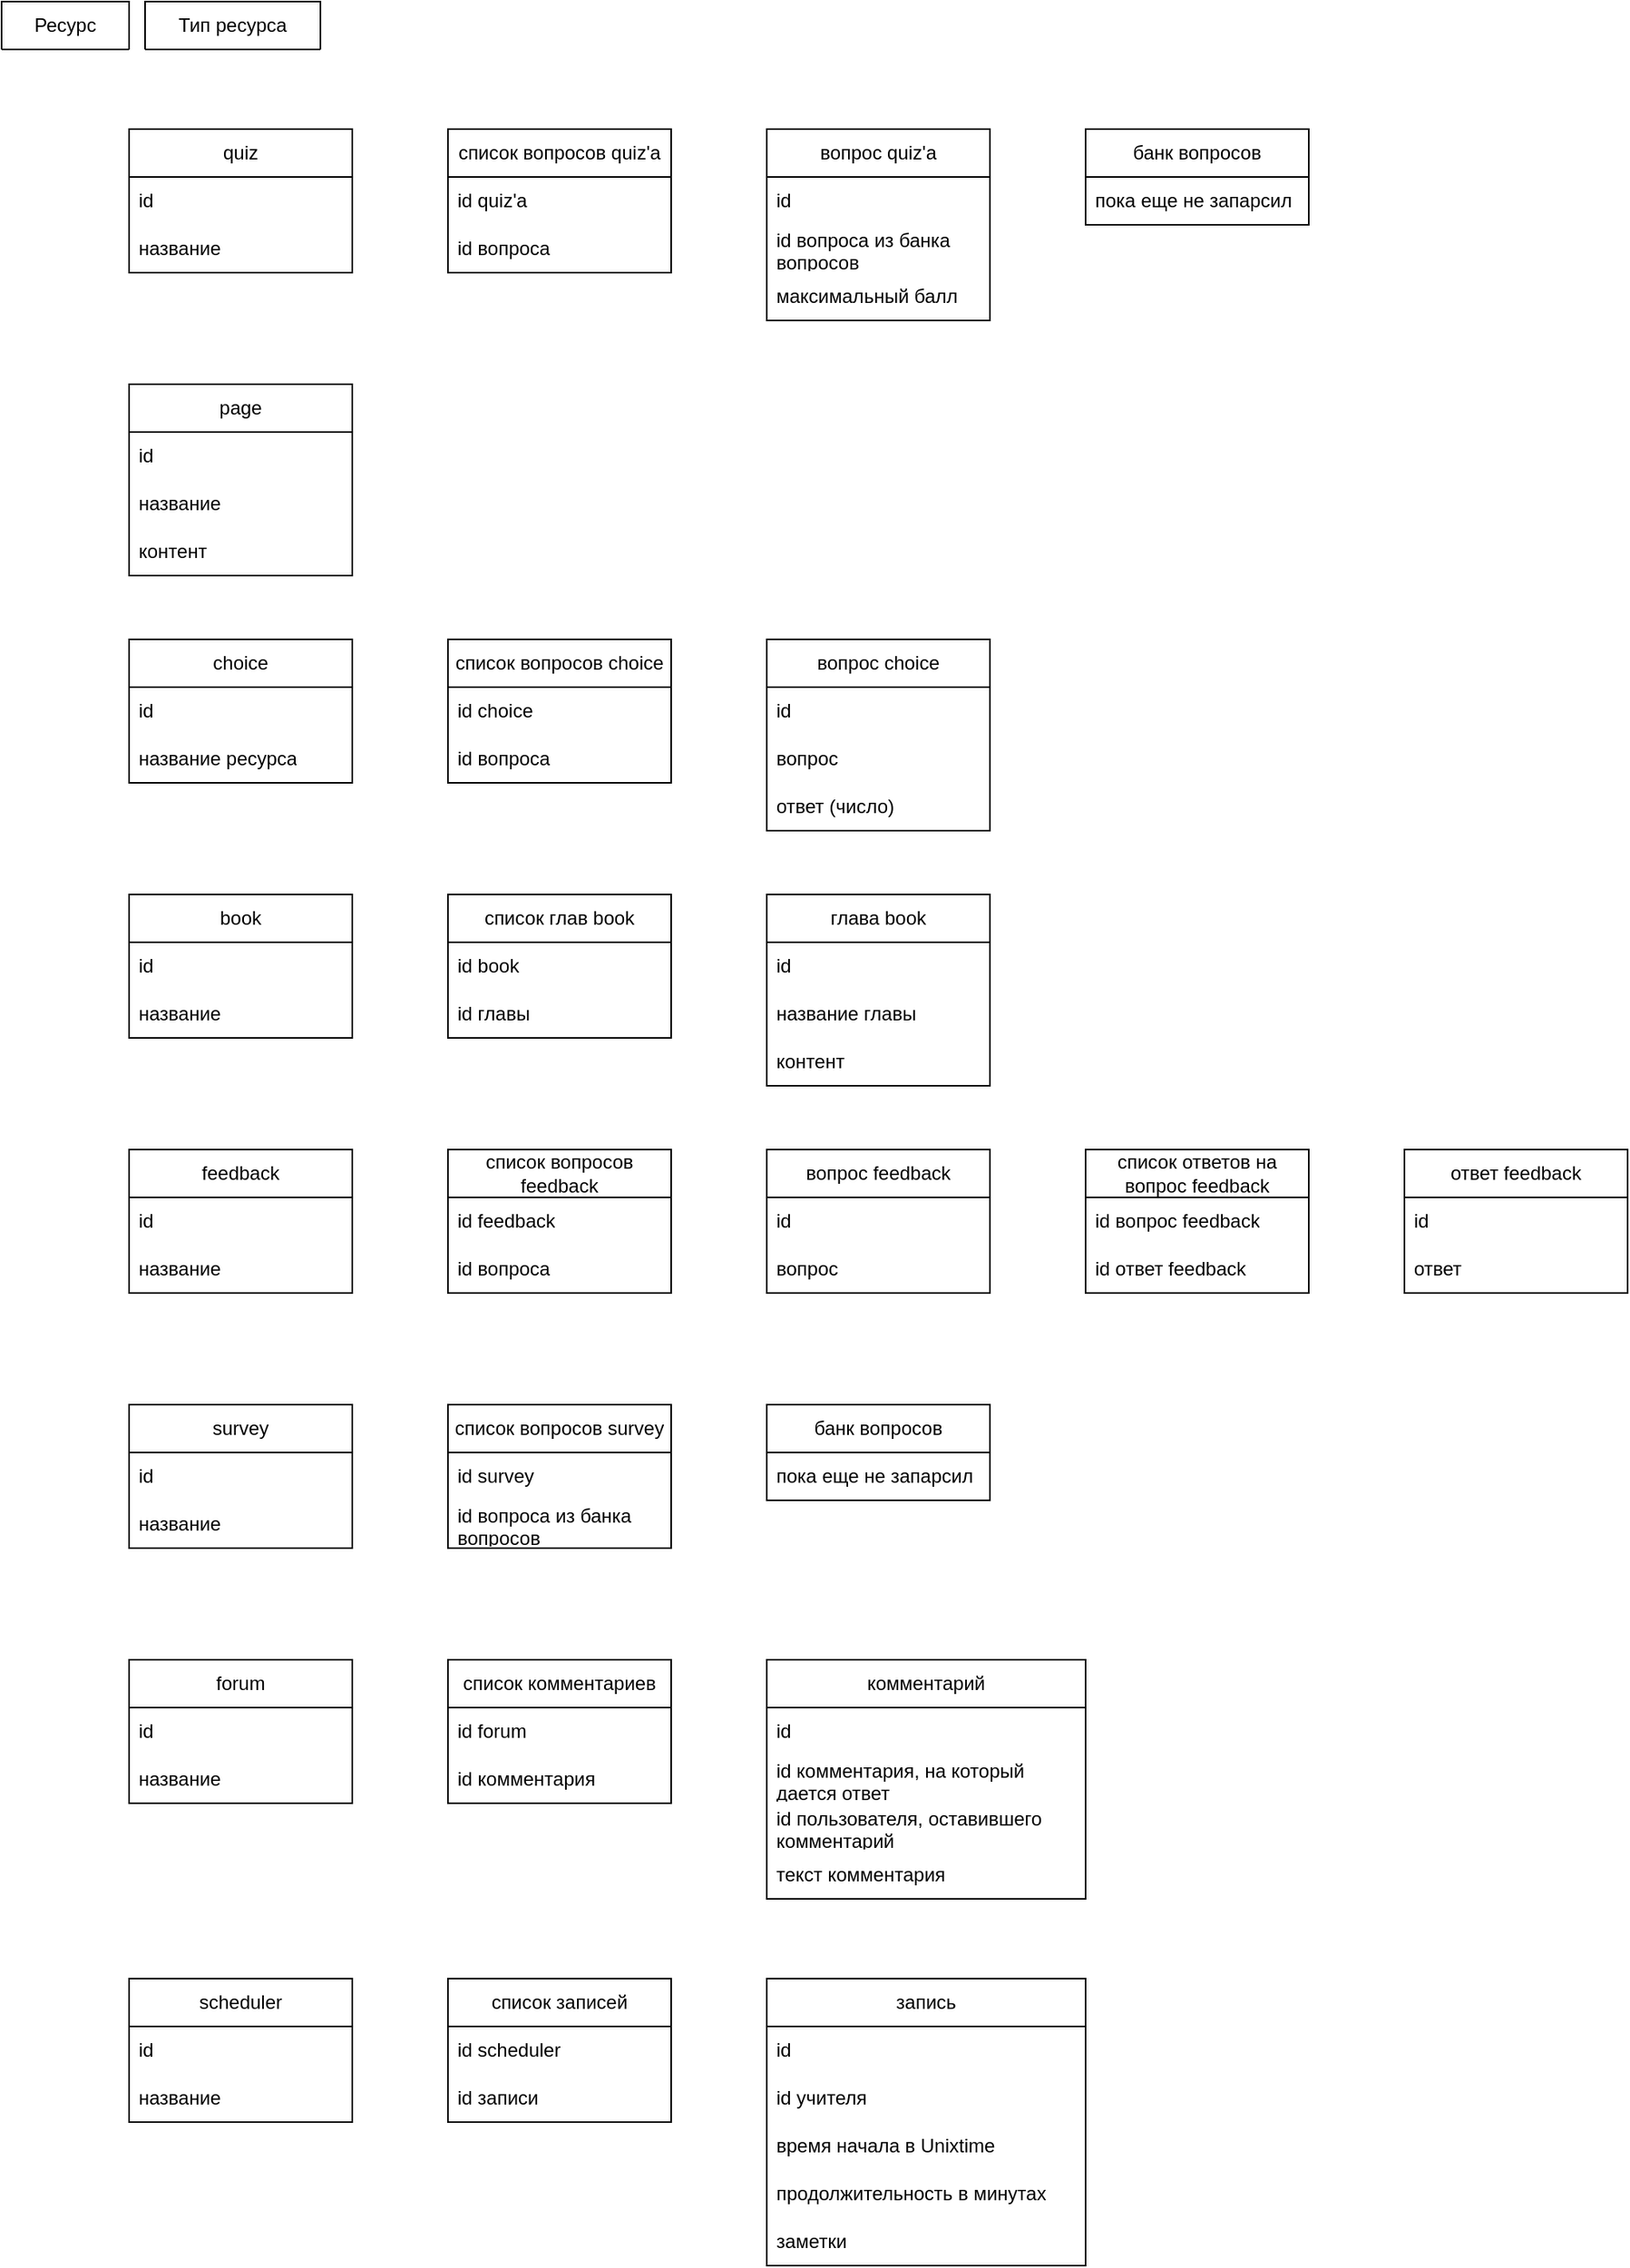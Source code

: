 <mxfile version="22.1.21" type="device">
  <diagram name="Страница — 1" id="N1C-umJUlPI1MsjAGtm_">
    <mxGraphModel dx="1154" dy="538" grid="1" gridSize="10" guides="1" tooltips="1" connect="1" arrows="1" fold="1" page="1" pageScale="1" pageWidth="827" pageHeight="1169" math="0" shadow="0">
      <root>
        <mxCell id="0" />
        <mxCell id="1" parent="0" />
        <mxCell id="MYIVwyquie7jErTl777d-12" value="Ресурс" style="swimlane;fontStyle=0;childLayout=stackLayout;horizontal=1;startSize=30;horizontalStack=0;resizeParent=1;resizeParentMax=0;resizeLast=0;collapsible=1;marginBottom=0;whiteSpace=wrap;html=1;" vertex="1" collapsed="1" parent="1">
          <mxGeometry width="80" height="30" as="geometry">
            <mxRectangle width="140" height="150" as="alternateBounds" />
          </mxGeometry>
        </mxCell>
        <mxCell id="MYIVwyquie7jErTl777d-17" value="id" style="text;strokeColor=none;fillColor=none;align=left;verticalAlign=middle;spacingLeft=4;spacingRight=4;overflow=hidden;points=[[0,0.5],[1,0.5]];portConstraint=eastwest;rotatable=0;whiteSpace=wrap;html=1;" vertex="1" parent="MYIVwyquie7jErTl777d-12">
          <mxGeometry y="30" width="140" height="30" as="geometry" />
        </mxCell>
        <mxCell id="MYIVwyquie7jErTl777d-13" value="id типа ресурса" style="text;strokeColor=none;fillColor=none;align=left;verticalAlign=middle;spacingLeft=4;spacingRight=4;overflow=hidden;points=[[0,0.5],[1,0.5]];portConstraint=eastwest;rotatable=0;whiteSpace=wrap;html=1;" vertex="1" parent="MYIVwyquie7jErTl777d-12">
          <mxGeometry y="60" width="140" height="30" as="geometry" />
        </mxCell>
        <mxCell id="MYIVwyquie7jErTl777d-14" value="название ресурса" style="text;strokeColor=none;fillColor=none;align=left;verticalAlign=middle;spacingLeft=4;spacingRight=4;overflow=hidden;points=[[0,0.5],[1,0.5]];portConstraint=eastwest;rotatable=0;whiteSpace=wrap;html=1;" vertex="1" parent="MYIVwyquie7jErTl777d-12">
          <mxGeometry y="90" width="140" height="30" as="geometry" />
        </mxCell>
        <mxCell id="MYIVwyquie7jErTl777d-23" value="контент" style="text;strokeColor=none;fillColor=none;align=left;verticalAlign=middle;spacingLeft=4;spacingRight=4;overflow=hidden;points=[[0,0.5],[1,0.5]];portConstraint=eastwest;rotatable=0;whiteSpace=wrap;html=1;" vertex="1" parent="MYIVwyquie7jErTl777d-12">
          <mxGeometry y="120" width="140" height="30" as="geometry" />
        </mxCell>
        <mxCell id="MYIVwyquie7jErTl777d-18" value="Тип ресурса" style="swimlane;fontStyle=0;childLayout=stackLayout;horizontal=1;startSize=30;horizontalStack=0;resizeParent=1;resizeParentMax=0;resizeLast=0;collapsible=1;marginBottom=0;whiteSpace=wrap;html=1;" vertex="1" collapsed="1" parent="1">
          <mxGeometry x="90" width="110" height="30" as="geometry">
            <mxRectangle x="160" width="140" height="90" as="alternateBounds" />
          </mxGeometry>
        </mxCell>
        <mxCell id="MYIVwyquie7jErTl777d-19" value="id" style="text;strokeColor=none;fillColor=none;align=left;verticalAlign=middle;spacingLeft=4;spacingRight=4;overflow=hidden;points=[[0,0.5],[1,0.5]];portConstraint=eastwest;rotatable=0;whiteSpace=wrap;html=1;" vertex="1" parent="MYIVwyquie7jErTl777d-18">
          <mxGeometry y="30" width="140" height="30" as="geometry" />
        </mxCell>
        <mxCell id="MYIVwyquie7jErTl777d-20" value="название" style="text;strokeColor=none;fillColor=none;align=left;verticalAlign=middle;spacingLeft=4;spacingRight=4;overflow=hidden;points=[[0,0.5],[1,0.5]];portConstraint=eastwest;rotatable=0;whiteSpace=wrap;html=1;" vertex="1" parent="MYIVwyquie7jErTl777d-18">
          <mxGeometry y="60" width="140" height="30" as="geometry" />
        </mxCell>
        <mxCell id="MYIVwyquie7jErTl777d-24" value="quiz" style="swimlane;fontStyle=0;childLayout=stackLayout;horizontal=1;startSize=30;horizontalStack=0;resizeParent=1;resizeParentMax=0;resizeLast=0;collapsible=1;marginBottom=0;whiteSpace=wrap;html=1;" vertex="1" parent="1">
          <mxGeometry x="80" y="80" width="140" height="90" as="geometry" />
        </mxCell>
        <mxCell id="MYIVwyquie7jErTl777d-28" value="id" style="text;strokeColor=none;fillColor=none;align=left;verticalAlign=middle;spacingLeft=4;spacingRight=4;overflow=hidden;points=[[0,0.5],[1,0.5]];portConstraint=eastwest;rotatable=0;whiteSpace=wrap;html=1;" vertex="1" parent="MYIVwyquie7jErTl777d-24">
          <mxGeometry y="30" width="140" height="30" as="geometry" />
        </mxCell>
        <mxCell id="MYIVwyquie7jErTl777d-25" value="название" style="text;strokeColor=none;fillColor=none;align=left;verticalAlign=middle;spacingLeft=4;spacingRight=4;overflow=hidden;points=[[0,0.5],[1,0.5]];portConstraint=eastwest;rotatable=0;whiteSpace=wrap;html=1;" vertex="1" parent="MYIVwyquie7jErTl777d-24">
          <mxGeometry y="60" width="140" height="30" as="geometry" />
        </mxCell>
        <mxCell id="MYIVwyquie7jErTl777d-30" value="вопрос quiz&#39;а" style="swimlane;fontStyle=0;childLayout=stackLayout;horizontal=1;startSize=30;horizontalStack=0;resizeParent=1;resizeParentMax=0;resizeLast=0;collapsible=1;marginBottom=0;whiteSpace=wrap;html=1;" vertex="1" parent="1">
          <mxGeometry x="480" y="80" width="140" height="120" as="geometry" />
        </mxCell>
        <mxCell id="MYIVwyquie7jErTl777d-31" value="id" style="text;strokeColor=none;fillColor=none;align=left;verticalAlign=middle;spacingLeft=4;spacingRight=4;overflow=hidden;points=[[0,0.5],[1,0.5]];portConstraint=eastwest;rotatable=0;whiteSpace=wrap;html=1;" vertex="1" parent="MYIVwyquie7jErTl777d-30">
          <mxGeometry y="30" width="140" height="30" as="geometry" />
        </mxCell>
        <mxCell id="MYIVwyquie7jErTl777d-32" value="id вопроса из банка вопросов" style="text;strokeColor=none;fillColor=none;align=left;verticalAlign=middle;spacingLeft=4;spacingRight=4;overflow=hidden;points=[[0,0.5],[1,0.5]];portConstraint=eastwest;rotatable=0;whiteSpace=wrap;html=1;" vertex="1" parent="MYIVwyquie7jErTl777d-30">
          <mxGeometry y="60" width="140" height="30" as="geometry" />
        </mxCell>
        <mxCell id="MYIVwyquie7jErTl777d-33" value="максимальный балл" style="text;strokeColor=none;fillColor=none;align=left;verticalAlign=middle;spacingLeft=4;spacingRight=4;overflow=hidden;points=[[0,0.5],[1,0.5]];portConstraint=eastwest;rotatable=0;whiteSpace=wrap;html=1;" vertex="1" parent="MYIVwyquie7jErTl777d-30">
          <mxGeometry y="90" width="140" height="30" as="geometry" />
        </mxCell>
        <mxCell id="MYIVwyquie7jErTl777d-34" value="список вопросов quiz&#39;а" style="swimlane;fontStyle=0;childLayout=stackLayout;horizontal=1;startSize=30;horizontalStack=0;resizeParent=1;resizeParentMax=0;resizeLast=0;collapsible=1;marginBottom=0;whiteSpace=wrap;html=1;" vertex="1" parent="1">
          <mxGeometry x="280" y="80" width="140" height="90" as="geometry" />
        </mxCell>
        <mxCell id="MYIVwyquie7jErTl777d-35" value="id quiz&#39;а" style="text;strokeColor=none;fillColor=none;align=left;verticalAlign=middle;spacingLeft=4;spacingRight=4;overflow=hidden;points=[[0,0.5],[1,0.5]];portConstraint=eastwest;rotatable=0;whiteSpace=wrap;html=1;" vertex="1" parent="MYIVwyquie7jErTl777d-34">
          <mxGeometry y="30" width="140" height="30" as="geometry" />
        </mxCell>
        <mxCell id="MYIVwyquie7jErTl777d-36" value="id вопроса" style="text;strokeColor=none;fillColor=none;align=left;verticalAlign=middle;spacingLeft=4;spacingRight=4;overflow=hidden;points=[[0,0.5],[1,0.5]];portConstraint=eastwest;rotatable=0;whiteSpace=wrap;html=1;" vertex="1" parent="MYIVwyquie7jErTl777d-34">
          <mxGeometry y="60" width="140" height="30" as="geometry" />
        </mxCell>
        <mxCell id="MYIVwyquie7jErTl777d-38" value="банк вопросов" style="swimlane;fontStyle=0;childLayout=stackLayout;horizontal=1;startSize=30;horizontalStack=0;resizeParent=1;resizeParentMax=0;resizeLast=0;collapsible=1;marginBottom=0;whiteSpace=wrap;html=1;" vertex="1" parent="1">
          <mxGeometry x="680" y="80" width="140" height="60" as="geometry" />
        </mxCell>
        <mxCell id="MYIVwyquie7jErTl777d-39" value="пока еще не запарсил" style="text;strokeColor=none;fillColor=none;align=left;verticalAlign=middle;spacingLeft=4;spacingRight=4;overflow=hidden;points=[[0,0.5],[1,0.5]];portConstraint=eastwest;rotatable=0;whiteSpace=wrap;html=1;" vertex="1" parent="MYIVwyquie7jErTl777d-38">
          <mxGeometry y="30" width="140" height="30" as="geometry" />
        </mxCell>
        <mxCell id="MYIVwyquie7jErTl777d-44" value="page" style="swimlane;fontStyle=0;childLayout=stackLayout;horizontal=1;startSize=30;horizontalStack=0;resizeParent=1;resizeParentMax=0;resizeLast=0;collapsible=1;marginBottom=0;whiteSpace=wrap;html=1;" vertex="1" parent="1">
          <mxGeometry x="80" y="240" width="140" height="120" as="geometry" />
        </mxCell>
        <mxCell id="MYIVwyquie7jErTl777d-45" value="id" style="text;strokeColor=none;fillColor=none;align=left;verticalAlign=middle;spacingLeft=4;spacingRight=4;overflow=hidden;points=[[0,0.5],[1,0.5]];portConstraint=eastwest;rotatable=0;whiteSpace=wrap;html=1;" vertex="1" parent="MYIVwyquie7jErTl777d-44">
          <mxGeometry y="30" width="140" height="30" as="geometry" />
        </mxCell>
        <mxCell id="MYIVwyquie7jErTl777d-49" value="название" style="text;strokeColor=none;fillColor=none;align=left;verticalAlign=middle;spacingLeft=4;spacingRight=4;overflow=hidden;points=[[0,0.5],[1,0.5]];portConstraint=eastwest;rotatable=0;whiteSpace=wrap;html=1;" vertex="1" parent="MYIVwyquie7jErTl777d-44">
          <mxGeometry y="60" width="140" height="30" as="geometry" />
        </mxCell>
        <mxCell id="MYIVwyquie7jErTl777d-46" value="контент" style="text;strokeColor=none;fillColor=none;align=left;verticalAlign=middle;spacingLeft=4;spacingRight=4;overflow=hidden;points=[[0,0.5],[1,0.5]];portConstraint=eastwest;rotatable=0;whiteSpace=wrap;html=1;" vertex="1" parent="MYIVwyquie7jErTl777d-44">
          <mxGeometry y="90" width="140" height="30" as="geometry" />
        </mxCell>
        <mxCell id="MYIVwyquie7jErTl777d-58" value="choice" style="swimlane;fontStyle=0;childLayout=stackLayout;horizontal=1;startSize=30;horizontalStack=0;resizeParent=1;resizeParentMax=0;resizeLast=0;collapsible=1;marginBottom=0;whiteSpace=wrap;html=1;" vertex="1" parent="1">
          <mxGeometry x="80" y="400" width="140" height="90" as="geometry" />
        </mxCell>
        <mxCell id="MYIVwyquie7jErTl777d-60" value="id" style="text;strokeColor=none;fillColor=none;align=left;verticalAlign=middle;spacingLeft=4;spacingRight=4;overflow=hidden;points=[[0,0.5],[1,0.5]];portConstraint=eastwest;rotatable=0;whiteSpace=wrap;html=1;" vertex="1" parent="MYIVwyquie7jErTl777d-58">
          <mxGeometry y="30" width="140" height="30" as="geometry" />
        </mxCell>
        <mxCell id="MYIVwyquie7jErTl777d-59" value="название ресурса" style="text;strokeColor=none;fillColor=none;align=left;verticalAlign=middle;spacingLeft=4;spacingRight=4;overflow=hidden;points=[[0,0.5],[1,0.5]];portConstraint=eastwest;rotatable=0;whiteSpace=wrap;html=1;" vertex="1" parent="MYIVwyquie7jErTl777d-58">
          <mxGeometry y="60" width="140" height="30" as="geometry" />
        </mxCell>
        <mxCell id="MYIVwyquie7jErTl777d-62" value="список вопросов choice" style="swimlane;fontStyle=0;childLayout=stackLayout;horizontal=1;startSize=30;horizontalStack=0;resizeParent=1;resizeParentMax=0;resizeLast=0;collapsible=1;marginBottom=0;whiteSpace=wrap;html=1;" vertex="1" parent="1">
          <mxGeometry x="280" y="400" width="140" height="90" as="geometry" />
        </mxCell>
        <mxCell id="MYIVwyquie7jErTl777d-63" value="id choice" style="text;strokeColor=none;fillColor=none;align=left;verticalAlign=middle;spacingLeft=4;spacingRight=4;overflow=hidden;points=[[0,0.5],[1,0.5]];portConstraint=eastwest;rotatable=0;whiteSpace=wrap;html=1;" vertex="1" parent="MYIVwyquie7jErTl777d-62">
          <mxGeometry y="30" width="140" height="30" as="geometry" />
        </mxCell>
        <mxCell id="MYIVwyquie7jErTl777d-64" value="id вопроса" style="text;strokeColor=none;fillColor=none;align=left;verticalAlign=middle;spacingLeft=4;spacingRight=4;overflow=hidden;points=[[0,0.5],[1,0.5]];portConstraint=eastwest;rotatable=0;whiteSpace=wrap;html=1;" vertex="1" parent="MYIVwyquie7jErTl777d-62">
          <mxGeometry y="60" width="140" height="30" as="geometry" />
        </mxCell>
        <mxCell id="MYIVwyquie7jErTl777d-66" value="вопрос choice" style="swimlane;fontStyle=0;childLayout=stackLayout;horizontal=1;startSize=30;horizontalStack=0;resizeParent=1;resizeParentMax=0;resizeLast=0;collapsible=1;marginBottom=0;whiteSpace=wrap;html=1;" vertex="1" parent="1">
          <mxGeometry x="480" y="400" width="140" height="120" as="geometry" />
        </mxCell>
        <mxCell id="MYIVwyquie7jErTl777d-67" value="id" style="text;strokeColor=none;fillColor=none;align=left;verticalAlign=middle;spacingLeft=4;spacingRight=4;overflow=hidden;points=[[0,0.5],[1,0.5]];portConstraint=eastwest;rotatable=0;whiteSpace=wrap;html=1;" vertex="1" parent="MYIVwyquie7jErTl777d-66">
          <mxGeometry y="30" width="140" height="30" as="geometry" />
        </mxCell>
        <mxCell id="MYIVwyquie7jErTl777d-68" value="вопрос" style="text;strokeColor=none;fillColor=none;align=left;verticalAlign=middle;spacingLeft=4;spacingRight=4;overflow=hidden;points=[[0,0.5],[1,0.5]];portConstraint=eastwest;rotatable=0;whiteSpace=wrap;html=1;" vertex="1" parent="MYIVwyquie7jErTl777d-66">
          <mxGeometry y="60" width="140" height="30" as="geometry" />
        </mxCell>
        <mxCell id="MYIVwyquie7jErTl777d-69" value="ответ (число)" style="text;strokeColor=none;fillColor=none;align=left;verticalAlign=middle;spacingLeft=4;spacingRight=4;overflow=hidden;points=[[0,0.5],[1,0.5]];portConstraint=eastwest;rotatable=0;whiteSpace=wrap;html=1;" vertex="1" parent="MYIVwyquie7jErTl777d-66">
          <mxGeometry y="90" width="140" height="30" as="geometry" />
        </mxCell>
        <mxCell id="MYIVwyquie7jErTl777d-70" value="book" style="swimlane;fontStyle=0;childLayout=stackLayout;horizontal=1;startSize=30;horizontalStack=0;resizeParent=1;resizeParentMax=0;resizeLast=0;collapsible=1;marginBottom=0;whiteSpace=wrap;html=1;" vertex="1" parent="1">
          <mxGeometry x="80" y="560" width="140" height="90" as="geometry" />
        </mxCell>
        <mxCell id="MYIVwyquie7jErTl777d-71" value="id" style="text;strokeColor=none;fillColor=none;align=left;verticalAlign=middle;spacingLeft=4;spacingRight=4;overflow=hidden;points=[[0,0.5],[1,0.5]];portConstraint=eastwest;rotatable=0;whiteSpace=wrap;html=1;" vertex="1" parent="MYIVwyquie7jErTl777d-70">
          <mxGeometry y="30" width="140" height="30" as="geometry" />
        </mxCell>
        <mxCell id="MYIVwyquie7jErTl777d-72" value="название" style="text;strokeColor=none;fillColor=none;align=left;verticalAlign=middle;spacingLeft=4;spacingRight=4;overflow=hidden;points=[[0,0.5],[1,0.5]];portConstraint=eastwest;rotatable=0;whiteSpace=wrap;html=1;" vertex="1" parent="MYIVwyquie7jErTl777d-70">
          <mxGeometry y="60" width="140" height="30" as="geometry" />
        </mxCell>
        <mxCell id="MYIVwyquie7jErTl777d-74" value="список глав book" style="swimlane;fontStyle=0;childLayout=stackLayout;horizontal=1;startSize=30;horizontalStack=0;resizeParent=1;resizeParentMax=0;resizeLast=0;collapsible=1;marginBottom=0;whiteSpace=wrap;html=1;" vertex="1" parent="1">
          <mxGeometry x="280" y="560" width="140" height="90" as="geometry" />
        </mxCell>
        <mxCell id="MYIVwyquie7jErTl777d-75" value="id book" style="text;strokeColor=none;fillColor=none;align=left;verticalAlign=middle;spacingLeft=4;spacingRight=4;overflow=hidden;points=[[0,0.5],[1,0.5]];portConstraint=eastwest;rotatable=0;whiteSpace=wrap;html=1;" vertex="1" parent="MYIVwyquie7jErTl777d-74">
          <mxGeometry y="30" width="140" height="30" as="geometry" />
        </mxCell>
        <mxCell id="MYIVwyquie7jErTl777d-76" value="id главы" style="text;strokeColor=none;fillColor=none;align=left;verticalAlign=middle;spacingLeft=4;spacingRight=4;overflow=hidden;points=[[0,0.5],[1,0.5]];portConstraint=eastwest;rotatable=0;whiteSpace=wrap;html=1;" vertex="1" parent="MYIVwyquie7jErTl777d-74">
          <mxGeometry y="60" width="140" height="30" as="geometry" />
        </mxCell>
        <mxCell id="MYIVwyquie7jErTl777d-77" value="глава book" style="swimlane;fontStyle=0;childLayout=stackLayout;horizontal=1;startSize=30;horizontalStack=0;resizeParent=1;resizeParentMax=0;resizeLast=0;collapsible=1;marginBottom=0;whiteSpace=wrap;html=1;" vertex="1" parent="1">
          <mxGeometry x="480" y="560" width="140" height="120" as="geometry" />
        </mxCell>
        <mxCell id="MYIVwyquie7jErTl777d-78" value="id" style="text;strokeColor=none;fillColor=none;align=left;verticalAlign=middle;spacingLeft=4;spacingRight=4;overflow=hidden;points=[[0,0.5],[1,0.5]];portConstraint=eastwest;rotatable=0;whiteSpace=wrap;html=1;" vertex="1" parent="MYIVwyquie7jErTl777d-77">
          <mxGeometry y="30" width="140" height="30" as="geometry" />
        </mxCell>
        <mxCell id="MYIVwyquie7jErTl777d-79" value="название главы" style="text;strokeColor=none;fillColor=none;align=left;verticalAlign=middle;spacingLeft=4;spacingRight=4;overflow=hidden;points=[[0,0.5],[1,0.5]];portConstraint=eastwest;rotatable=0;whiteSpace=wrap;html=1;" vertex="1" parent="MYIVwyquie7jErTl777d-77">
          <mxGeometry y="60" width="140" height="30" as="geometry" />
        </mxCell>
        <mxCell id="MYIVwyquie7jErTl777d-80" value="контент" style="text;strokeColor=none;fillColor=none;align=left;verticalAlign=middle;spacingLeft=4;spacingRight=4;overflow=hidden;points=[[0,0.5],[1,0.5]];portConstraint=eastwest;rotatable=0;whiteSpace=wrap;html=1;" vertex="1" parent="MYIVwyquie7jErTl777d-77">
          <mxGeometry y="90" width="140" height="30" as="geometry" />
        </mxCell>
        <mxCell id="MYIVwyquie7jErTl777d-81" value="feedback" style="swimlane;fontStyle=0;childLayout=stackLayout;horizontal=1;startSize=30;horizontalStack=0;resizeParent=1;resizeParentMax=0;resizeLast=0;collapsible=1;marginBottom=0;whiteSpace=wrap;html=1;" vertex="1" parent="1">
          <mxGeometry x="80" y="720" width="140" height="90" as="geometry" />
        </mxCell>
        <mxCell id="MYIVwyquie7jErTl777d-82" value="id" style="text;strokeColor=none;fillColor=none;align=left;verticalAlign=middle;spacingLeft=4;spacingRight=4;overflow=hidden;points=[[0,0.5],[1,0.5]];portConstraint=eastwest;rotatable=0;whiteSpace=wrap;html=1;" vertex="1" parent="MYIVwyquie7jErTl777d-81">
          <mxGeometry y="30" width="140" height="30" as="geometry" />
        </mxCell>
        <mxCell id="MYIVwyquie7jErTl777d-83" value="название" style="text;strokeColor=none;fillColor=none;align=left;verticalAlign=middle;spacingLeft=4;spacingRight=4;overflow=hidden;points=[[0,0.5],[1,0.5]];portConstraint=eastwest;rotatable=0;whiteSpace=wrap;html=1;" vertex="1" parent="MYIVwyquie7jErTl777d-81">
          <mxGeometry y="60" width="140" height="30" as="geometry" />
        </mxCell>
        <mxCell id="MYIVwyquie7jErTl777d-85" value="список вопросов feedback" style="swimlane;fontStyle=0;childLayout=stackLayout;horizontal=1;startSize=30;horizontalStack=0;resizeParent=1;resizeParentMax=0;resizeLast=0;collapsible=1;marginBottom=0;whiteSpace=wrap;html=1;" vertex="1" parent="1">
          <mxGeometry x="280" y="720" width="140" height="90" as="geometry" />
        </mxCell>
        <mxCell id="MYIVwyquie7jErTl777d-86" value="id feedback" style="text;strokeColor=none;fillColor=none;align=left;verticalAlign=middle;spacingLeft=4;spacingRight=4;overflow=hidden;points=[[0,0.5],[1,0.5]];portConstraint=eastwest;rotatable=0;whiteSpace=wrap;html=1;" vertex="1" parent="MYIVwyquie7jErTl777d-85">
          <mxGeometry y="30" width="140" height="30" as="geometry" />
        </mxCell>
        <mxCell id="MYIVwyquie7jErTl777d-87" value="id вопроса" style="text;strokeColor=none;fillColor=none;align=left;verticalAlign=middle;spacingLeft=4;spacingRight=4;overflow=hidden;points=[[0,0.5],[1,0.5]];portConstraint=eastwest;rotatable=0;whiteSpace=wrap;html=1;" vertex="1" parent="MYIVwyquie7jErTl777d-85">
          <mxGeometry y="60" width="140" height="30" as="geometry" />
        </mxCell>
        <mxCell id="MYIVwyquie7jErTl777d-89" value="вопрос feedback" style="swimlane;fontStyle=0;childLayout=stackLayout;horizontal=1;startSize=30;horizontalStack=0;resizeParent=1;resizeParentMax=0;resizeLast=0;collapsible=1;marginBottom=0;whiteSpace=wrap;html=1;" vertex="1" parent="1">
          <mxGeometry x="480" y="720" width="140" height="90" as="geometry" />
        </mxCell>
        <mxCell id="MYIVwyquie7jErTl777d-90" value="id" style="text;strokeColor=none;fillColor=none;align=left;verticalAlign=middle;spacingLeft=4;spacingRight=4;overflow=hidden;points=[[0,0.5],[1,0.5]];portConstraint=eastwest;rotatable=0;whiteSpace=wrap;html=1;" vertex="1" parent="MYIVwyquie7jErTl777d-89">
          <mxGeometry y="30" width="140" height="30" as="geometry" />
        </mxCell>
        <mxCell id="MYIVwyquie7jErTl777d-91" value="вопрос" style="text;strokeColor=none;fillColor=none;align=left;verticalAlign=middle;spacingLeft=4;spacingRight=4;overflow=hidden;points=[[0,0.5],[1,0.5]];portConstraint=eastwest;rotatable=0;whiteSpace=wrap;html=1;" vertex="1" parent="MYIVwyquie7jErTl777d-89">
          <mxGeometry y="60" width="140" height="30" as="geometry" />
        </mxCell>
        <mxCell id="MYIVwyquie7jErTl777d-93" value="список ответов на вопрос feedback" style="swimlane;fontStyle=0;childLayout=stackLayout;horizontal=1;startSize=30;horizontalStack=0;resizeParent=1;resizeParentMax=0;resizeLast=0;collapsible=1;marginBottom=0;whiteSpace=wrap;html=1;" vertex="1" parent="1">
          <mxGeometry x="680" y="720" width="140" height="90" as="geometry" />
        </mxCell>
        <mxCell id="MYIVwyquie7jErTl777d-94" value="id вопрос feedback" style="text;strokeColor=none;fillColor=none;align=left;verticalAlign=middle;spacingLeft=4;spacingRight=4;overflow=hidden;points=[[0,0.5],[1,0.5]];portConstraint=eastwest;rotatable=0;whiteSpace=wrap;html=1;" vertex="1" parent="MYIVwyquie7jErTl777d-93">
          <mxGeometry y="30" width="140" height="30" as="geometry" />
        </mxCell>
        <mxCell id="MYIVwyquie7jErTl777d-95" value="id ответ feedback" style="text;strokeColor=none;fillColor=none;align=left;verticalAlign=middle;spacingLeft=4;spacingRight=4;overflow=hidden;points=[[0,0.5],[1,0.5]];portConstraint=eastwest;rotatable=0;whiteSpace=wrap;html=1;" vertex="1" parent="MYIVwyquie7jErTl777d-93">
          <mxGeometry y="60" width="140" height="30" as="geometry" />
        </mxCell>
        <mxCell id="MYIVwyquie7jErTl777d-101" value="ответ feedback" style="swimlane;fontStyle=0;childLayout=stackLayout;horizontal=1;startSize=30;horizontalStack=0;resizeParent=1;resizeParentMax=0;resizeLast=0;collapsible=1;marginBottom=0;whiteSpace=wrap;html=1;" vertex="1" parent="1">
          <mxGeometry x="880" y="720" width="140" height="90" as="geometry" />
        </mxCell>
        <mxCell id="MYIVwyquie7jErTl777d-102" value="id" style="text;strokeColor=none;fillColor=none;align=left;verticalAlign=middle;spacingLeft=4;spacingRight=4;overflow=hidden;points=[[0,0.5],[1,0.5]];portConstraint=eastwest;rotatable=0;whiteSpace=wrap;html=1;" vertex="1" parent="MYIVwyquie7jErTl777d-101">
          <mxGeometry y="30" width="140" height="30" as="geometry" />
        </mxCell>
        <mxCell id="MYIVwyquie7jErTl777d-103" value="ответ" style="text;strokeColor=none;fillColor=none;align=left;verticalAlign=middle;spacingLeft=4;spacingRight=4;overflow=hidden;points=[[0,0.5],[1,0.5]];portConstraint=eastwest;rotatable=0;whiteSpace=wrap;html=1;" vertex="1" parent="MYIVwyquie7jErTl777d-101">
          <mxGeometry y="60" width="140" height="30" as="geometry" />
        </mxCell>
        <mxCell id="MYIVwyquie7jErTl777d-104" value="survey" style="swimlane;fontStyle=0;childLayout=stackLayout;horizontal=1;startSize=30;horizontalStack=0;resizeParent=1;resizeParentMax=0;resizeLast=0;collapsible=1;marginBottom=0;whiteSpace=wrap;html=1;" vertex="1" parent="1">
          <mxGeometry x="80" y="880" width="140" height="90" as="geometry" />
        </mxCell>
        <mxCell id="MYIVwyquie7jErTl777d-105" value="id" style="text;strokeColor=none;fillColor=none;align=left;verticalAlign=middle;spacingLeft=4;spacingRight=4;overflow=hidden;points=[[0,0.5],[1,0.5]];portConstraint=eastwest;rotatable=0;whiteSpace=wrap;html=1;" vertex="1" parent="MYIVwyquie7jErTl777d-104">
          <mxGeometry y="30" width="140" height="30" as="geometry" />
        </mxCell>
        <mxCell id="MYIVwyquie7jErTl777d-106" value="название" style="text;strokeColor=none;fillColor=none;align=left;verticalAlign=middle;spacingLeft=4;spacingRight=4;overflow=hidden;points=[[0,0.5],[1,0.5]];portConstraint=eastwest;rotatable=0;whiteSpace=wrap;html=1;" vertex="1" parent="MYIVwyquie7jErTl777d-104">
          <mxGeometry y="60" width="140" height="30" as="geometry" />
        </mxCell>
        <mxCell id="MYIVwyquie7jErTl777d-108" value="список вопросов survey" style="swimlane;fontStyle=0;childLayout=stackLayout;horizontal=1;startSize=30;horizontalStack=0;resizeParent=1;resizeParentMax=0;resizeLast=0;collapsible=1;marginBottom=0;whiteSpace=wrap;html=1;" vertex="1" parent="1">
          <mxGeometry x="280" y="880" width="140" height="90" as="geometry" />
        </mxCell>
        <mxCell id="MYIVwyquie7jErTl777d-109" value="id&amp;nbsp;survey" style="text;strokeColor=none;fillColor=none;align=left;verticalAlign=middle;spacingLeft=4;spacingRight=4;overflow=hidden;points=[[0,0.5],[1,0.5]];portConstraint=eastwest;rotatable=0;whiteSpace=wrap;html=1;" vertex="1" parent="MYIVwyquie7jErTl777d-108">
          <mxGeometry y="30" width="140" height="30" as="geometry" />
        </mxCell>
        <mxCell id="MYIVwyquie7jErTl777d-110" value="id вопроса из банка вопросов" style="text;strokeColor=none;fillColor=none;align=left;verticalAlign=middle;spacingLeft=4;spacingRight=4;overflow=hidden;points=[[0,0.5],[1,0.5]];portConstraint=eastwest;rotatable=0;whiteSpace=wrap;html=1;" vertex="1" parent="MYIVwyquie7jErTl777d-108">
          <mxGeometry y="60" width="140" height="30" as="geometry" />
        </mxCell>
        <mxCell id="MYIVwyquie7jErTl777d-114" value="банк вопросов" style="swimlane;fontStyle=0;childLayout=stackLayout;horizontal=1;startSize=30;horizontalStack=0;resizeParent=1;resizeParentMax=0;resizeLast=0;collapsible=1;marginBottom=0;whiteSpace=wrap;html=1;" vertex="1" parent="1">
          <mxGeometry x="480" y="880" width="140" height="60" as="geometry" />
        </mxCell>
        <mxCell id="MYIVwyquie7jErTl777d-115" value="пока еще не запарсил" style="text;strokeColor=none;fillColor=none;align=left;verticalAlign=middle;spacingLeft=4;spacingRight=4;overflow=hidden;points=[[0,0.5],[1,0.5]];portConstraint=eastwest;rotatable=0;whiteSpace=wrap;html=1;" vertex="1" parent="MYIVwyquie7jErTl777d-114">
          <mxGeometry y="30" width="140" height="30" as="geometry" />
        </mxCell>
        <mxCell id="MYIVwyquie7jErTl777d-116" value="forum" style="swimlane;fontStyle=0;childLayout=stackLayout;horizontal=1;startSize=30;horizontalStack=0;resizeParent=1;resizeParentMax=0;resizeLast=0;collapsible=1;marginBottom=0;whiteSpace=wrap;html=1;" vertex="1" parent="1">
          <mxGeometry x="80" y="1040" width="140" height="90" as="geometry" />
        </mxCell>
        <mxCell id="MYIVwyquie7jErTl777d-117" value="id" style="text;strokeColor=none;fillColor=none;align=left;verticalAlign=middle;spacingLeft=4;spacingRight=4;overflow=hidden;points=[[0,0.5],[1,0.5]];portConstraint=eastwest;rotatable=0;whiteSpace=wrap;html=1;" vertex="1" parent="MYIVwyquie7jErTl777d-116">
          <mxGeometry y="30" width="140" height="30" as="geometry" />
        </mxCell>
        <mxCell id="MYIVwyquie7jErTl777d-118" value="название" style="text;strokeColor=none;fillColor=none;align=left;verticalAlign=middle;spacingLeft=4;spacingRight=4;overflow=hidden;points=[[0,0.5],[1,0.5]];portConstraint=eastwest;rotatable=0;whiteSpace=wrap;html=1;" vertex="1" parent="MYIVwyquie7jErTl777d-116">
          <mxGeometry y="60" width="140" height="30" as="geometry" />
        </mxCell>
        <mxCell id="MYIVwyquie7jErTl777d-121" value="список комментариев" style="swimlane;fontStyle=0;childLayout=stackLayout;horizontal=1;startSize=30;horizontalStack=0;resizeParent=1;resizeParentMax=0;resizeLast=0;collapsible=1;marginBottom=0;whiteSpace=wrap;html=1;" vertex="1" parent="1">
          <mxGeometry x="280" y="1040" width="140" height="90" as="geometry" />
        </mxCell>
        <mxCell id="MYIVwyquie7jErTl777d-122" value="id forum" style="text;strokeColor=none;fillColor=none;align=left;verticalAlign=middle;spacingLeft=4;spacingRight=4;overflow=hidden;points=[[0,0.5],[1,0.5]];portConstraint=eastwest;rotatable=0;whiteSpace=wrap;html=1;" vertex="1" parent="MYIVwyquie7jErTl777d-121">
          <mxGeometry y="30" width="140" height="30" as="geometry" />
        </mxCell>
        <mxCell id="MYIVwyquie7jErTl777d-123" value="id комментария" style="text;strokeColor=none;fillColor=none;align=left;verticalAlign=middle;spacingLeft=4;spacingRight=4;overflow=hidden;points=[[0,0.5],[1,0.5]];portConstraint=eastwest;rotatable=0;whiteSpace=wrap;html=1;" vertex="1" parent="MYIVwyquie7jErTl777d-121">
          <mxGeometry y="60" width="140" height="30" as="geometry" />
        </mxCell>
        <mxCell id="MYIVwyquie7jErTl777d-125" value="комментарий" style="swimlane;fontStyle=0;childLayout=stackLayout;horizontal=1;startSize=30;horizontalStack=0;resizeParent=1;resizeParentMax=0;resizeLast=0;collapsible=1;marginBottom=0;whiteSpace=wrap;html=1;" vertex="1" parent="1">
          <mxGeometry x="480" y="1040" width="200" height="150" as="geometry" />
        </mxCell>
        <mxCell id="MYIVwyquie7jErTl777d-126" value="id" style="text;strokeColor=none;fillColor=none;align=left;verticalAlign=middle;spacingLeft=4;spacingRight=4;overflow=hidden;points=[[0,0.5],[1,0.5]];portConstraint=eastwest;rotatable=0;whiteSpace=wrap;html=1;" vertex="1" parent="MYIVwyquie7jErTl777d-125">
          <mxGeometry y="30" width="200" height="30" as="geometry" />
        </mxCell>
        <mxCell id="MYIVwyquie7jErTl777d-127" value="id комментария, на который дается ответ" style="text;strokeColor=none;fillColor=none;align=left;verticalAlign=middle;spacingLeft=4;spacingRight=4;overflow=hidden;points=[[0,0.5],[1,0.5]];portConstraint=eastwest;rotatable=0;whiteSpace=wrap;html=1;" vertex="1" parent="MYIVwyquie7jErTl777d-125">
          <mxGeometry y="60" width="200" height="30" as="geometry" />
        </mxCell>
        <mxCell id="MYIVwyquie7jErTl777d-128" value="id пользователя, оставившего комментарий" style="text;strokeColor=none;fillColor=none;align=left;verticalAlign=middle;spacingLeft=4;spacingRight=4;overflow=hidden;points=[[0,0.5],[1,0.5]];portConstraint=eastwest;rotatable=0;whiteSpace=wrap;html=1;" vertex="1" parent="MYIVwyquie7jErTl777d-125">
          <mxGeometry y="90" width="200" height="30" as="geometry" />
        </mxCell>
        <mxCell id="MYIVwyquie7jErTl777d-129" value="текст комментария" style="text;strokeColor=none;fillColor=none;align=left;verticalAlign=middle;spacingLeft=4;spacingRight=4;overflow=hidden;points=[[0,0.5],[1,0.5]];portConstraint=eastwest;rotatable=0;whiteSpace=wrap;html=1;" vertex="1" parent="MYIVwyquie7jErTl777d-125">
          <mxGeometry y="120" width="200" height="30" as="geometry" />
        </mxCell>
        <mxCell id="MYIVwyquie7jErTl777d-130" value="scheduler" style="swimlane;fontStyle=0;childLayout=stackLayout;horizontal=1;startSize=30;horizontalStack=0;resizeParent=1;resizeParentMax=0;resizeLast=0;collapsible=1;marginBottom=0;whiteSpace=wrap;html=1;" vertex="1" parent="1">
          <mxGeometry x="80" y="1240" width="140" height="90" as="geometry" />
        </mxCell>
        <mxCell id="MYIVwyquie7jErTl777d-131" value="id" style="text;strokeColor=none;fillColor=none;align=left;verticalAlign=middle;spacingLeft=4;spacingRight=4;overflow=hidden;points=[[0,0.5],[1,0.5]];portConstraint=eastwest;rotatable=0;whiteSpace=wrap;html=1;" vertex="1" parent="MYIVwyquie7jErTl777d-130">
          <mxGeometry y="30" width="140" height="30" as="geometry" />
        </mxCell>
        <mxCell id="MYIVwyquie7jErTl777d-132" value="название" style="text;strokeColor=none;fillColor=none;align=left;verticalAlign=middle;spacingLeft=4;spacingRight=4;overflow=hidden;points=[[0,0.5],[1,0.5]];portConstraint=eastwest;rotatable=0;whiteSpace=wrap;html=1;" vertex="1" parent="MYIVwyquie7jErTl777d-130">
          <mxGeometry y="60" width="140" height="30" as="geometry" />
        </mxCell>
        <mxCell id="MYIVwyquie7jErTl777d-134" value="список записей" style="swimlane;fontStyle=0;childLayout=stackLayout;horizontal=1;startSize=30;horizontalStack=0;resizeParent=1;resizeParentMax=0;resizeLast=0;collapsible=1;marginBottom=0;whiteSpace=wrap;html=1;" vertex="1" parent="1">
          <mxGeometry x="280" y="1240" width="140" height="90" as="geometry" />
        </mxCell>
        <mxCell id="MYIVwyquie7jErTl777d-135" value="id&amp;nbsp;scheduler" style="text;strokeColor=none;fillColor=none;align=left;verticalAlign=middle;spacingLeft=4;spacingRight=4;overflow=hidden;points=[[0,0.5],[1,0.5]];portConstraint=eastwest;rotatable=0;whiteSpace=wrap;html=1;" vertex="1" parent="MYIVwyquie7jErTl777d-134">
          <mxGeometry y="30" width="140" height="30" as="geometry" />
        </mxCell>
        <mxCell id="MYIVwyquie7jErTl777d-136" value="id записи" style="text;strokeColor=none;fillColor=none;align=left;verticalAlign=middle;spacingLeft=4;spacingRight=4;overflow=hidden;points=[[0,0.5],[1,0.5]];portConstraint=eastwest;rotatable=0;whiteSpace=wrap;html=1;" vertex="1" parent="MYIVwyquie7jErTl777d-134">
          <mxGeometry y="60" width="140" height="30" as="geometry" />
        </mxCell>
        <mxCell id="MYIVwyquie7jErTl777d-137" value="запись" style="swimlane;fontStyle=0;childLayout=stackLayout;horizontal=1;startSize=30;horizontalStack=0;resizeParent=1;resizeParentMax=0;resizeLast=0;collapsible=1;marginBottom=0;whiteSpace=wrap;html=1;" vertex="1" parent="1">
          <mxGeometry x="480" y="1240" width="200" height="180" as="geometry" />
        </mxCell>
        <mxCell id="MYIVwyquie7jErTl777d-138" value="id" style="text;strokeColor=none;fillColor=none;align=left;verticalAlign=middle;spacingLeft=4;spacingRight=4;overflow=hidden;points=[[0,0.5],[1,0.5]];portConstraint=eastwest;rotatable=0;whiteSpace=wrap;html=1;" vertex="1" parent="MYIVwyquie7jErTl777d-137">
          <mxGeometry y="30" width="200" height="30" as="geometry" />
        </mxCell>
        <mxCell id="MYIVwyquie7jErTl777d-139" value="id учителя" style="text;strokeColor=none;fillColor=none;align=left;verticalAlign=middle;spacingLeft=4;spacingRight=4;overflow=hidden;points=[[0,0.5],[1,0.5]];portConstraint=eastwest;rotatable=0;whiteSpace=wrap;html=1;" vertex="1" parent="MYIVwyquie7jErTl777d-137">
          <mxGeometry y="60" width="200" height="30" as="geometry" />
        </mxCell>
        <mxCell id="MYIVwyquie7jErTl777d-140" value="время начала в Unixtime" style="text;strokeColor=none;fillColor=none;align=left;verticalAlign=middle;spacingLeft=4;spacingRight=4;overflow=hidden;points=[[0,0.5],[1,0.5]];portConstraint=eastwest;rotatable=0;whiteSpace=wrap;html=1;" vertex="1" parent="MYIVwyquie7jErTl777d-137">
          <mxGeometry y="90" width="200" height="30" as="geometry" />
        </mxCell>
        <mxCell id="MYIVwyquie7jErTl777d-141" value="продолжительность в минутах" style="text;strokeColor=none;fillColor=none;align=left;verticalAlign=middle;spacingLeft=4;spacingRight=4;overflow=hidden;points=[[0,0.5],[1,0.5]];portConstraint=eastwest;rotatable=0;whiteSpace=wrap;html=1;" vertex="1" parent="MYIVwyquie7jErTl777d-137">
          <mxGeometry y="120" width="200" height="30" as="geometry" />
        </mxCell>
        <mxCell id="MYIVwyquie7jErTl777d-142" value="заметки" style="text;strokeColor=none;fillColor=none;align=left;verticalAlign=middle;spacingLeft=4;spacingRight=4;overflow=hidden;points=[[0,0.5],[1,0.5]];portConstraint=eastwest;rotatable=0;whiteSpace=wrap;html=1;" vertex="1" parent="MYIVwyquie7jErTl777d-137">
          <mxGeometry y="150" width="200" height="30" as="geometry" />
        </mxCell>
      </root>
    </mxGraphModel>
  </diagram>
</mxfile>
